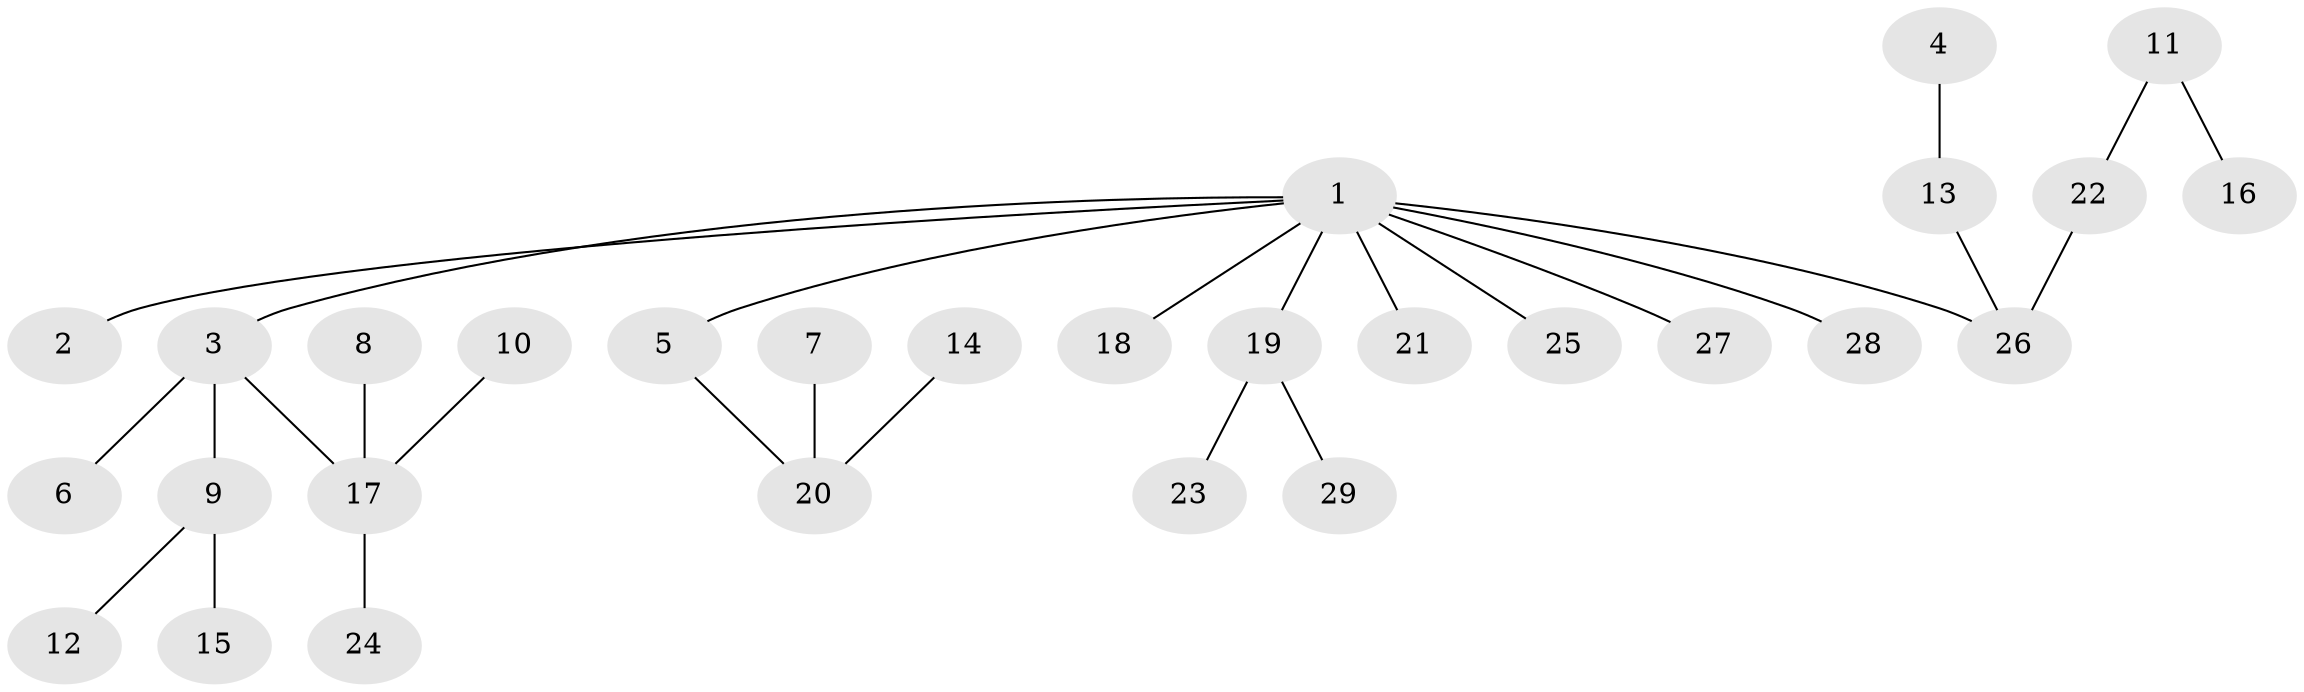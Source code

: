 // original degree distribution, {5: 0.05172413793103448, 4: 0.08620689655172414, 3: 0.10344827586206896, 1: 0.46551724137931033, 2: 0.29310344827586204}
// Generated by graph-tools (version 1.1) at 2025/26/03/09/25 03:26:28]
// undirected, 29 vertices, 28 edges
graph export_dot {
graph [start="1"]
  node [color=gray90,style=filled];
  1;
  2;
  3;
  4;
  5;
  6;
  7;
  8;
  9;
  10;
  11;
  12;
  13;
  14;
  15;
  16;
  17;
  18;
  19;
  20;
  21;
  22;
  23;
  24;
  25;
  26;
  27;
  28;
  29;
  1 -- 2 [weight=1.0];
  1 -- 3 [weight=1.0];
  1 -- 5 [weight=1.0];
  1 -- 18 [weight=1.0];
  1 -- 19 [weight=1.0];
  1 -- 21 [weight=1.0];
  1 -- 25 [weight=1.0];
  1 -- 26 [weight=1.0];
  1 -- 27 [weight=1.0];
  1 -- 28 [weight=1.0];
  3 -- 6 [weight=1.0];
  3 -- 9 [weight=1.0];
  3 -- 17 [weight=1.0];
  4 -- 13 [weight=1.0];
  5 -- 20 [weight=1.0];
  7 -- 20 [weight=1.0];
  8 -- 17 [weight=1.0];
  9 -- 12 [weight=1.0];
  9 -- 15 [weight=1.0];
  10 -- 17 [weight=1.0];
  11 -- 16 [weight=1.0];
  11 -- 22 [weight=1.0];
  13 -- 26 [weight=1.0];
  14 -- 20 [weight=1.0];
  17 -- 24 [weight=1.0];
  19 -- 23 [weight=1.0];
  19 -- 29 [weight=1.0];
  22 -- 26 [weight=1.0];
}
